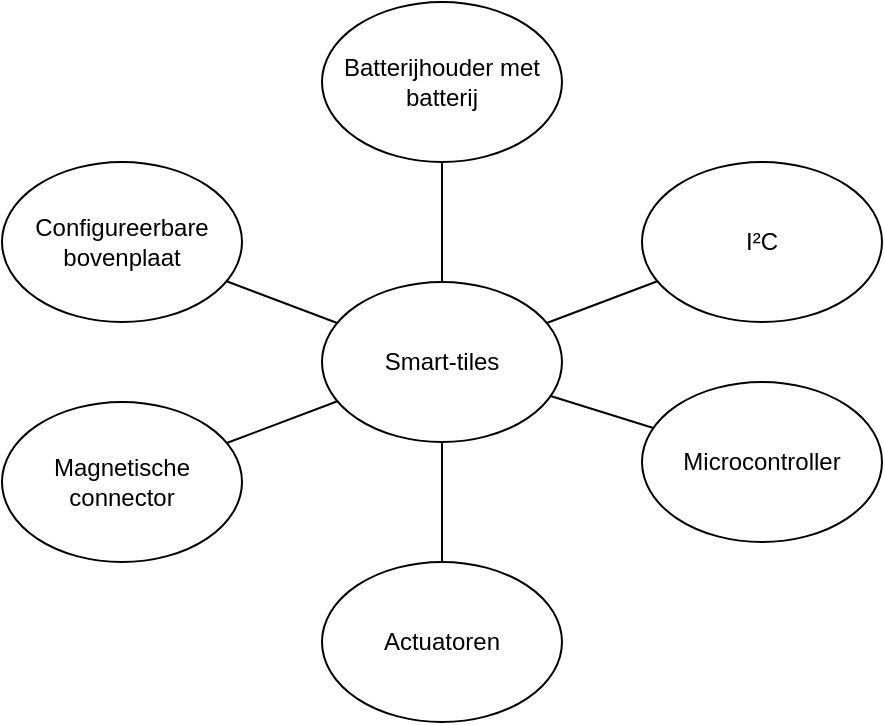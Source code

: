 <mxfile version="14.9.6" type="device" pages="2"><diagram id="PM7-8xuJAx848ZDIF9NI" name="FD smart-tile"><mxGraphModel dx="1388" dy="661" grid="1" gridSize="10" guides="1" tooltips="1" connect="1" arrows="1" fold="1" page="1" pageScale="1" pageWidth="850" pageHeight="1100" math="0" shadow="0"><root><mxCell id="2zjKzZMeGZYzww4KuoPd-0"/><mxCell id="2zjKzZMeGZYzww4KuoPd-1" parent="2zjKzZMeGZYzww4KuoPd-0"/><mxCell id="VGtofUZ8hn52InFPsTHC-0" value="Actuatoren" style="ellipse;whiteSpace=wrap;html=1;" parent="2zjKzZMeGZYzww4KuoPd-1" vertex="1"><mxGeometry x="320" y="380" width="120" height="80" as="geometry"/></mxCell><mxCell id="VGtofUZ8hn52InFPsTHC-1" value="Configureerbare bovenplaat" style="ellipse;whiteSpace=wrap;html=1;" parent="2zjKzZMeGZYzww4KuoPd-1" vertex="1"><mxGeometry x="160" y="180" width="120" height="80" as="geometry"/></mxCell><mxCell id="VGtofUZ8hn52InFPsTHC-2" value="Smart-tiles" style="ellipse;whiteSpace=wrap;html=1;" parent="2zjKzZMeGZYzww4KuoPd-1" vertex="1"><mxGeometry x="320" y="240" width="120" height="80" as="geometry"/></mxCell><mxCell id="VGtofUZ8hn52InFPsTHC-3" value="Microcontroller" style="ellipse;whiteSpace=wrap;html=1;" parent="2zjKzZMeGZYzww4KuoPd-1" vertex="1"><mxGeometry x="480" y="290" width="120" height="80" as="geometry"/></mxCell><mxCell id="VGtofUZ8hn52InFPsTHC-4" value="" style="endArrow=none;html=1;" parent="2zjKzZMeGZYzww4KuoPd-1" source="VGtofUZ8hn52InFPsTHC-2" target="VGtofUZ8hn52InFPsTHC-3" edge="1"><mxGeometry width="50" height="50" relative="1" as="geometry"><mxPoint x="420" y="370" as="sourcePoint"/><mxPoint x="470" y="320" as="targetPoint"/></mxGeometry></mxCell><mxCell id="VGtofUZ8hn52InFPsTHC-5" value="" style="endArrow=none;html=1;" parent="2zjKzZMeGZYzww4KuoPd-1" source="VGtofUZ8hn52InFPsTHC-2" target="VGtofUZ8hn52InFPsTHC-1" edge="1"><mxGeometry width="50" height="50" relative="1" as="geometry"><mxPoint x="420" y="370" as="sourcePoint"/><mxPoint x="470" y="320" as="targetPoint"/></mxGeometry></mxCell><mxCell id="VGtofUZ8hn52InFPsTHC-6" value="" style="endArrow=none;html=1;" parent="2zjKzZMeGZYzww4KuoPd-1" source="VGtofUZ8hn52InFPsTHC-0" target="VGtofUZ8hn52InFPsTHC-2" edge="1"><mxGeometry width="50" height="50" relative="1" as="geometry"><mxPoint x="420" y="370" as="sourcePoint"/><mxPoint x="470" y="320" as="targetPoint"/></mxGeometry></mxCell><mxCell id="VGtofUZ8hn52InFPsTHC-7" value="Magnetische connector" style="ellipse;whiteSpace=wrap;html=1;" parent="2zjKzZMeGZYzww4KuoPd-1" vertex="1"><mxGeometry x="160" y="300" width="120" height="80" as="geometry"/></mxCell><mxCell id="VGtofUZ8hn52InFPsTHC-8" value="" style="endArrow=none;html=1;" parent="2zjKzZMeGZYzww4KuoPd-1" source="VGtofUZ8hn52InFPsTHC-7" target="VGtofUZ8hn52InFPsTHC-2" edge="1"><mxGeometry width="50" height="50" relative="1" as="geometry"><mxPoint x="400" y="360" as="sourcePoint"/><mxPoint x="450" y="310" as="targetPoint"/></mxGeometry></mxCell><mxCell id="VGtofUZ8hn52InFPsTHC-9" value="Batterijhouder met batterij" style="ellipse;whiteSpace=wrap;html=1;" parent="2zjKzZMeGZYzww4KuoPd-1" vertex="1"><mxGeometry x="320" y="100" width="120" height="80" as="geometry"/></mxCell><mxCell id="VGtofUZ8hn52InFPsTHC-10" value="" style="endArrow=none;html=1;" parent="2zjKzZMeGZYzww4KuoPd-1" source="VGtofUZ8hn52InFPsTHC-2" target="VGtofUZ8hn52InFPsTHC-9" edge="1"><mxGeometry width="50" height="50" relative="1" as="geometry"><mxPoint x="400" y="360" as="sourcePoint"/><mxPoint x="450" y="310" as="targetPoint"/></mxGeometry></mxCell><mxCell id="GveP-cQaMvuyVNfmZ2Df-0" value="I²C" style="ellipse;whiteSpace=wrap;html=1;" parent="2zjKzZMeGZYzww4KuoPd-1" vertex="1"><mxGeometry x="480" y="180" width="120" height="80" as="geometry"/></mxCell><mxCell id="GveP-cQaMvuyVNfmZ2Df-2" value="" style="endArrow=none;html=1;" parent="2zjKzZMeGZYzww4KuoPd-1" source="VGtofUZ8hn52InFPsTHC-2" target="GveP-cQaMvuyVNfmZ2Df-0" edge="1"><mxGeometry width="50" height="50" relative="1" as="geometry"><mxPoint x="400" y="370" as="sourcePoint"/><mxPoint x="450" y="320" as="targetPoint"/></mxGeometry></mxCell></root></mxGraphModel></diagram><diagram id="_vVBfdABFHKSGVTLG3ZE" name="FD smart-car"><mxGraphModel dx="1388" dy="661" grid="1" gridSize="10" guides="1" tooltips="1" connect="1" arrows="1" fold="1" page="1" pageScale="1" pageWidth="850" pageHeight="1100" math="0" shadow="0"><root><mxCell id="1UVFEmUmEp1wK7AhbKwl-0"/><mxCell id="1UVFEmUmEp1wK7AhbKwl-1" parent="1UVFEmUmEp1wK7AhbKwl-0"/><mxCell id="1UVFEmUmEp1wK7AhbKwl-2" value="Smart-car" style="ellipse;whiteSpace=wrap;html=1;" parent="1UVFEmUmEp1wK7AhbKwl-1" vertex="1"><mxGeometry x="345" y="300" width="120" height="80" as="geometry"/></mxCell><mxCell id="UmlFQI42M-zjK5XLEIM2-0" value="IR sensor" style="ellipse;whiteSpace=wrap;html=1;" parent="1UVFEmUmEp1wK7AhbKwl-1" vertex="1"><mxGeometry x="190" y="120" width="120" height="80" as="geometry"/></mxCell><mxCell id="UmlFQI42M-zjK5XLEIM2-1" value="Ultrasone sensor" style="ellipse;whiteSpace=wrap;html=1;" parent="1UVFEmUmEp1wK7AhbKwl-1" vertex="1"><mxGeometry x="270" y="20" width="120" height="80" as="geometry"/></mxCell><mxCell id="UmlFQI42M-zjK5XLEIM2-2" value="Servomotoren" style="ellipse;whiteSpace=wrap;html=1;" parent="1UVFEmUmEp1wK7AhbKwl-1" vertex="1"><mxGeometry x="190" y="480" width="120" height="80" as="geometry"/></mxCell><mxCell id="UmlFQI42M-zjK5XLEIM2-3" value="Batterij" style="ellipse;whiteSpace=wrap;html=1;" parent="1UVFEmUmEp1wK7AhbKwl-1" vertex="1"><mxGeometry x="500" y="480" width="120" height="80" as="geometry"/></mxCell><mxCell id="gJV6nWhPu9ixL0ZVzJ4Y-0" value="Microcontroller" style="ellipse;whiteSpace=wrap;html=1;" parent="1UVFEmUmEp1wK7AhbKwl-1" vertex="1"><mxGeometry x="500" y="120" width="120" height="80" as="geometry"/></mxCell><mxCell id="GikbwIh48HFarFNWvI5E-0" value="Encoder" style="ellipse;whiteSpace=wrap;html=1;" parent="1UVFEmUmEp1wK7AhbKwl-1" vertex="1"><mxGeometry x="190" y="600" width="120" height="80" as="geometry"/></mxCell><mxCell id="GikbwIh48HFarFNWvI5E-1" value="" style="endArrow=none;html=1;" parent="1UVFEmUmEp1wK7AhbKwl-1" source="UmlFQI42M-zjK5XLEIM2-2" target="GikbwIh48HFarFNWvI5E-0" edge="1"><mxGeometry width="50" height="50" relative="1" as="geometry"><mxPoint x="380" y="470" as="sourcePoint"/><mxPoint x="430" y="420" as="targetPoint"/></mxGeometry></mxCell><mxCell id="RNKDcnB4f5Deh69ncV_S-0" value="I²C" style="ellipse;whiteSpace=wrap;html=1;" vertex="1" parent="1UVFEmUmEp1wK7AhbKwl-1"><mxGeometry x="500" y="240" width="120" height="80" as="geometry"/></mxCell><mxCell id="yyrtiS6PP45ZSxjrqYN3-0" value="Bovenste laag" style="ellipse;whiteSpace=wrap;html=1;" vertex="1" parent="1UVFEmUmEp1wK7AhbKwl-1"><mxGeometry x="345" y="170" width="120" height="80" as="geometry"/></mxCell><mxCell id="yyrtiS6PP45ZSxjrqYN3-1" value="..." style="ellipse;whiteSpace=wrap;html=1;" vertex="1" parent="1UVFEmUmEp1wK7AhbKwl-1"><mxGeometry x="420" y="20" width="120" height="80" as="geometry"/></mxCell><mxCell id="yyrtiS6PP45ZSxjrqYN3-2" value="" style="endArrow=none;html=1;" edge="1" parent="1UVFEmUmEp1wK7AhbKwl-1" source="UmlFQI42M-zjK5XLEIM2-0" target="yyrtiS6PP45ZSxjrqYN3-0"><mxGeometry width="50" height="50" relative="1" as="geometry"><mxPoint x="320" y="330" as="sourcePoint"/><mxPoint x="370" y="280" as="targetPoint"/></mxGeometry></mxCell><mxCell id="yyrtiS6PP45ZSxjrqYN3-3" value="" style="endArrow=none;html=1;" edge="1" parent="1UVFEmUmEp1wK7AhbKwl-1" source="UmlFQI42M-zjK5XLEIM2-1" target="yyrtiS6PP45ZSxjrqYN3-0"><mxGeometry width="50" height="50" relative="1" as="geometry"><mxPoint x="320" y="330" as="sourcePoint"/><mxPoint x="370" y="280" as="targetPoint"/></mxGeometry></mxCell><mxCell id="yyrtiS6PP45ZSxjrqYN3-4" value="" style="endArrow=none;html=1;" edge="1" parent="1UVFEmUmEp1wK7AhbKwl-1" source="yyrtiS6PP45ZSxjrqYN3-0" target="yyrtiS6PP45ZSxjrqYN3-1"><mxGeometry width="50" height="50" relative="1" as="geometry"><mxPoint x="320" y="330" as="sourcePoint"/><mxPoint x="370" y="280" as="targetPoint"/></mxGeometry></mxCell><mxCell id="yyrtiS6PP45ZSxjrqYN3-5" value="" style="endArrow=none;html=1;" edge="1" parent="1UVFEmUmEp1wK7AhbKwl-1" source="gJV6nWhPu9ixL0ZVzJ4Y-0" target="yyrtiS6PP45ZSxjrqYN3-0"><mxGeometry width="50" height="50" relative="1" as="geometry"><mxPoint x="320" y="330" as="sourcePoint"/><mxPoint x="370" y="280" as="targetPoint"/></mxGeometry></mxCell><mxCell id="yyrtiS6PP45ZSxjrqYN3-14" value="Onderste laag" style="ellipse;whiteSpace=wrap;html=1;" vertex="1" parent="1UVFEmUmEp1wK7AhbKwl-1"><mxGeometry x="345" y="430" width="120" height="80" as="geometry"/></mxCell><mxCell id="yyrtiS6PP45ZSxjrqYN3-15" value="" style="endArrow=none;html=1;" edge="1" parent="1UVFEmUmEp1wK7AhbKwl-1" source="1UVFEmUmEp1wK7AhbKwl-2" target="yyrtiS6PP45ZSxjrqYN3-0"><mxGeometry width="50" height="50" relative="1" as="geometry"><mxPoint x="400" y="370" as="sourcePoint"/><mxPoint x="450" y="320" as="targetPoint"/></mxGeometry></mxCell><mxCell id="yyrtiS6PP45ZSxjrqYN3-16" value="" style="endArrow=none;html=1;" edge="1" parent="1UVFEmUmEp1wK7AhbKwl-1" source="1UVFEmUmEp1wK7AhbKwl-2" target="yyrtiS6PP45ZSxjrqYN3-14"><mxGeometry width="50" height="50" relative="1" as="geometry"><mxPoint x="400" y="370" as="sourcePoint"/><mxPoint x="450" y="320" as="targetPoint"/></mxGeometry></mxCell><mxCell id="yyrtiS6PP45ZSxjrqYN3-17" value="" style="endArrow=none;html=1;" edge="1" parent="1UVFEmUmEp1wK7AhbKwl-1" source="yyrtiS6PP45ZSxjrqYN3-14" target="UmlFQI42M-zjK5XLEIM2-2"><mxGeometry width="50" height="50" relative="1" as="geometry"><mxPoint x="400" y="510" as="sourcePoint"/><mxPoint x="450" y="460" as="targetPoint"/></mxGeometry></mxCell><mxCell id="yyrtiS6PP45ZSxjrqYN3-18" value="" style="endArrow=none;html=1;" edge="1" parent="1UVFEmUmEp1wK7AhbKwl-1" source="RNKDcnB4f5Deh69ncV_S-0" target="gJV6nWhPu9ixL0ZVzJ4Y-0"><mxGeometry width="50" height="50" relative="1" as="geometry"><mxPoint x="400" y="330" as="sourcePoint"/><mxPoint x="450" y="280" as="targetPoint"/></mxGeometry></mxCell><mxCell id="yyrtiS6PP45ZSxjrqYN3-19" value="" style="endArrow=none;html=1;" edge="1" parent="1UVFEmUmEp1wK7AhbKwl-1" source="yyrtiS6PP45ZSxjrqYN3-14" target="UmlFQI42M-zjK5XLEIM2-3"><mxGeometry width="50" height="50" relative="1" as="geometry"><mxPoint x="400" y="480" as="sourcePoint"/><mxPoint x="450" y="430" as="targetPoint"/></mxGeometry></mxCell><mxCell id="Pn6Ob2smLywcxj_50ecI-0" value="Grondgerichte sensoren" style="ellipse;whiteSpace=wrap;html=1;" vertex="1" parent="1UVFEmUmEp1wK7AhbKwl-1"><mxGeometry x="345" y="560" width="120" height="80" as="geometry"/></mxCell><mxCell id="Pn6Ob2smLywcxj_50ecI-1" value="" style="endArrow=none;html=1;" edge="1" parent="1UVFEmUmEp1wK7AhbKwl-1" source="yyrtiS6PP45ZSxjrqYN3-14" target="Pn6Ob2smLywcxj_50ecI-0"><mxGeometry width="50" height="50" relative="1" as="geometry"><mxPoint x="400" y="460" as="sourcePoint"/><mxPoint x="450" y="410" as="targetPoint"/></mxGeometry></mxCell></root></mxGraphModel></diagram></mxfile>